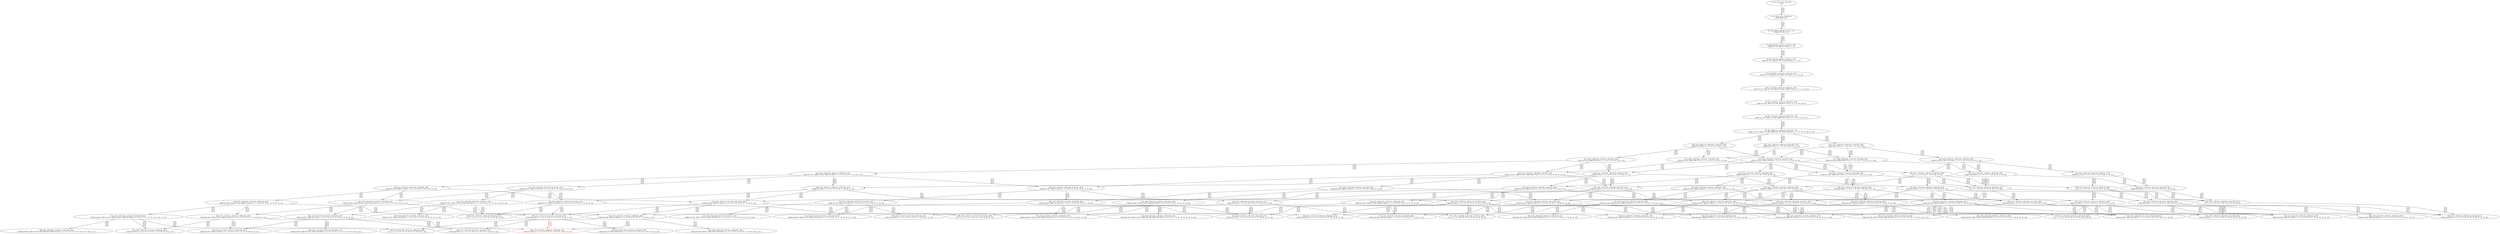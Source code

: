 digraph {
	S0[label="S0: [0, 0] [0, 0] [0, 0] [0, 0] \n{}{}"];
	S1[label="S1: [0, 0] [0, 0] [0, 0] [48, 61] \n{T0J0:48-61}{1}"];
	S2[label="S2: [48, 48] [48, 48] [48, 61] [87, 110] \n{T0J1:87-110}{1, 2}"];
	S3[label="S3: [48, 48] [48, 61] [87, 110] [123, 155] \n{T0J1:87-110, T0J2:123-155}{1, 2, 3}"];
	S4[label="S4: [48, 61] [54, 69] [87, 110] [123, 155] \n{T0J1:87-110, T0J2:123-155, T0J14:54-69}{1, 2, 3, 15}"];
	S5[label="S5: [54, 69] [87, 110] [115, 146] [123, 155] \n{T0J1:87-110, T0J2:123-155, T0J15:115-146}{1, 2, 3, 15, 16}"];
	S6[label="S6: [71, 91] [87, 110] [115, 146] [123, 155] \n{T0J1:87-110, T0J2:123-155, T0J15:115-146, T0J18:71-91}{1, 2, 3, 15, 16, 19}"];
	S7[label="S7: [87, 110] [87, 112] [115, 146] [123, 155] \n{T0J2:123-155, T0J15:115-146, T0J19:87-112}{1, 2, 3, 15, 16, 19, 20}"];
	S8[label="S8: [87, 112] [115, 146] [123, 155] [142, 179] \n{T0J2:123-155, T0J15:115-146, T0J20:142-179}{1, 2, 3, 15, 16, 19, 20, 21}"];
	S9[label="S9: [99, 128] [115, 146] [123, 155] [142, 179] \n{T0J2:123-155, T0J15:115-146, T0J20:142-179, T0J21:99-128}{1, 2, 3, 15, 16, 19, 20, 21, 22}"];
	S10[label="S10: [123, 146] [123, 146] [142, 179] [152, 183] \n{T0J3:152-183}{1, 2, 3, 4, 15, 16, 19, 20, 21, 22}"];
	S11[label="S11: [115, 146] [123, 155] [142, 179] [153, 194] \n{T0J16:153-194}{1, 2, 3, 15, 16, 17, 19, 20, 21, 22}"];
	S12[label="S12: [142, 145] [142, 146] [142, 155] [166, 175] \n{T0J25:166-175}{1, 2, 3, 15, 16, 19, 20, 21, 22, 26}"];
	S13[label="S13: [123, 146] [142, 179] [152, 183] [191, 232] \n{T0J3:152-183, T0J8:191-232}{1, 2, 3, 4, 9, 15, 16, 19, 20, 21, 22}"];
	S14[label="S14: [123, 155] [142, 179] [152, 183] [153, 194] \n{T0J3:152-183, T0J16:153-194}{1, 2, 3, 4, 15, 16, 17, 19, 20, 21, 22}"];
	S15[label="S15: [142, 146] [142, 175] [152, 179] [166, 183] \n{T0J3:152-183, T0J25:166-175}{1, 2, 3, 4, 15, 16, 19, 20, 21, 22, 26}"];
	S16[label="S16: [123, 155] [131, 166] [142, 179] [153, 194] \n{T0J16:153-194, T0J17:131-166}{1, 2, 3, 15, 16, 17, 18, 19, 20, 21, 22}"];
	S17[label="S17: [142, 155] [142, 175] [153, 179] [166, 194] \n{T0J16:153-194, T0J25:166-175}{1, 2, 3, 15, 16, 17, 19, 20, 21, 22, 26}"];
	S18[label="S18: [142, 179] [152, 183] [153, 184] [191, 232] \n{T0J3:152-183, T0J8:191-232, T0J9:153-184}{1, 2, 3, 4, 9, 10, 15, 16, 19, 20, 21, 22}"];
	S19[label="S19: [142, 179] [152, 183] [153, 194] [191, 241] \n{T0J8:191-241}{1, 2, 3, 4, 9, 15, 16, 17, 19, 20, 21, 22}"];
	S20[label="S20: [142, 175] [152, 179] [166, 183] [191, 232] \n{T0J3:152-183, T0J8:191-232, T0J25:166-175}{1, 2, 3, 4, 9, 15, 16, 19, 20, 21, 22, 26}"];
	S21[label="S21: [152, 155] [152, 179] [153, 194] [220, 240] \n{T0J4:220-240}{1, 2, 3, 4, 5, 15, 16, 17, 19, 20, 21, 22}"];
	S22[label="S22: [131, 174] [142, 179] [152, 192] [153, 194] \n{}{1, 2, 3, 4, 15, 16, 17, 18, 19, 20, 21, 22}"];
	S23[label="S23: [142, 175] [152, 179] [153, 192] [166, 194] \n{T0J3:152-192, T0J25:166-175}{1, 2, 3, 4, 15, 16, 17, 19, 20, 21, 22, 26}"];
	S24[label="S24: [153, 154] [153, 154] [153, 155] [153, 179] \n{T0J24:153-155}{1, 2, 3, 15, 16, 17, 18, 19, 20, 21, 22, 25}"];
	S25[label="S25: [142, 174] [142, 179] [153, 184] [166, 194] \n{T0J25:166-184}{1, 2, 3, 15, 16, 17, 18, 19, 20, 21, 22, 26}"];
	S26[label="S26: [152, 179] [153, 184] [191, 232] [220, 264] \n{T0J4:220-264, T0J8:191-232}{1, 2, 3, 4, 5, 9, 10, 15, 16, 19, 20, 21, 22}"];
	S27[label="S27: [153, 179] [153, 183] [179, 212] [191, 232] \n{T0J8:191-232, T0J10:179-212}{1, 2, 3, 4, 9, 10, 11, 15, 16, 19, 20, 21, 22}"];
	S28[label="S28: [152, 183] [153, 194] [172, 227] [191, 241] \n{T0J8:191-241}{1, 2, 3, 4, 9, 10, 15, 16, 17, 19, 20, 21, 22}"];
	S29[label="S29: [152, 179] [153, 183] [166, 213] [191, 232] \n{T0J8:191-232, T0J9:153-213}{1, 2, 3, 4, 9, 10, 15, 16, 19, 20, 21, 22, 26}"];
	S30[label="S30: [152, 183] [153, 194] [191, 241] [220, 264] \n{T0J4:220-264, T0J8:191-241}{1, 2, 3, 4, 5, 9, 15, 16, 17, 19, 20, 21, 22}"];
	S31[label="S31: [142, 179] [152, 192] [153, 194] [191, 260] \n{T0J8:191-260}{1, 2, 3, 4, 9, 15, 16, 17, 18, 19, 20, 21, 22}"];
	S32[label="S32: [152, 179] [153, 192] [166, 202] [191, 261] \n{T0J8:191-261}{1, 2, 3, 4, 9, 15, 16, 17, 19, 20, 21, 22, 26}"];
	S33[label="S33: [152, 175] [166, 179] [191, 232] [220, 260] \n{T0J4:220-260, T0J8:191-232}{1, 2, 3, 4, 5, 9, 15, 16, 19, 20, 21, 22, 26}"];
	S34[label="S34: [152, 179] [153, 194] [212, 230] [220, 240] \n{T0J4:220-240, T0J5:212-230}{1, 2, 3, 4, 5, 6, 15, 16, 17, 19, 20, 21, 22}"];
	S35[label="S35: [152, 179] [152, 192] [153, 194] [220, 259] \n{T0J4:220-259}{1, 2, 3, 4, 5, 15, 16, 17, 18, 19, 20, 21, 22}"];
	S36[label="S36: [153, 155] [153, 179] [153, 192] [153, 194] \n{}{1, 2, 3, 4, 15, 16, 17, 18, 19, 20, 21, 22, 25}"];
	S37[label="S37: [142, 179] [152, 184] [153, 194] [166, 211] \n{}{1, 2, 3, 4, 15, 16, 17, 18, 19, 20, 21, 22, 26}"];
	S38[label="S38: [152, 175] [153, 179] [166, 194] [220, 260] \n{T0J4:220-260}{1, 2, 3, 4, 5, 15, 16, 17, 19, 20, 21, 22, 26}"];
	S39[label="S39: [153, 155] [153, 179] [153, 184] [166, 194] \n{T0J25:166-184}{1, 2, 3, 15, 16, 17, 18, 19, 20, 21, 22, 25, 26}"];
	S40[label="S40: [153, 184] [191, 232] [212, 254] [220, 264] \n{T0J4:220-264, T0J5:212-254, T0J8:191-232}{1, 2, 3, 4, 5, 6, 9, 10, 15, 16, 19, 20, 21, 22}"];
	S41[label="S41: [153, 184] [179, 212] [191, 232] [220, 264] \n{T0J4:220-264, T0J8:191-232, T0J10:179-212}{1, 2, 3, 4, 5, 9, 10, 11, 15, 16, 19, 20, 21, 22}"];
	S42[label="S42: [153, 194] [172, 227] [191, 241] [220, 268] \n{T0J4:220-268, T0J8:191-241}{1, 2, 3, 4, 5, 9, 10, 15, 16, 17, 19, 20, 21, 22}"];
	S43[label="S43: [153, 182] [155, 183] [179, 212] [191, 232] \n{T0J8:191-232, T0J10:179-212, T0J11:155-182}{1, 2, 3, 4, 9, 10, 11, 12, 15, 16, 19, 20, 21, 22}"];
	S44[label="S44: [153, 194] [172, 216] [179, 227] [191, 241] \n{T0J8:191-241, T0J10:179-216}{1, 2, 3, 4, 9, 10, 11, 15, 16, 17, 19, 20, 21, 22}"];
	S45[label="S45: [152, 194] [153, 203] [172, 227] [191, 260] \n{T0J8:191-260}{1, 2, 3, 4, 9, 10, 15, 16, 17, 18, 19, 20, 21, 22}"];
	S46[label="S46: [153, 183] [166, 213] [191, 232] [220, 264] \n{T0J4:220-264, T0J8:191-232}{1, 2, 3, 4, 5, 9, 10, 15, 16, 19, 20, 21, 22, 26}"];
	S47[label="S47: [153, 179] [166, 183] [179, 212] [191, 232] \n{T0J8:191-232, T0J10:179-212}{1, 2, 3, 4, 9, 10, 11, 15, 16, 19, 20, 21, 22, 26}"];
	S48[label="S48: [153, 192] [166, 213] [182, 227] [191, 261] \n{T0J8:191-261}{1, 2, 3, 4, 9, 10, 15, 16, 17, 19, 20, 21, 22, 26}"];
	S49[label="S49: [153, 194] [191, 241] [212, 258] [220, 265] \n{T0J4:220-264, T0J5:212-258, T0J8:191-265}{1, 2, 3, 4, 5, 6, 9, 15, 16, 17, 19, 20, 21, 22}"];
	S50[label="S50: [152, 192] [153, 194] [191, 260] [220, 265] \n{T0J4:220-264, T0J8:191-265}{1, 2, 3, 4, 5, 9, 15, 16, 17, 18, 19, 20, 21, 22}"];
	S51[label="S51: [153, 179] [153, 192] [153, 194] [191, 260] \n{T0J8:191-260}{1, 2, 3, 4, 9, 15, 16, 17, 18, 19, 20, 21, 22, 25}"];
	S52[label="S52: [152, 184] [153, 194] [166, 211] [191, 265] \n{T0J8:191-265}{1, 2, 3, 4, 9, 15, 16, 17, 18, 19, 20, 21, 22, 26}"];
	S53[label="S53: [153, 192] [166, 202] [191, 261] [220, 264] \n{T0J4:220-264, T0J8:191-261}{1, 2, 3, 4, 5, 9, 15, 16, 17, 19, 20, 21, 22, 26}"];
	S54[label="S54: [166, 179] [191, 232] [212, 250] [220, 260] \n{T0J4:220-260, T0J5:212-250, T0J8:191-232}{1, 2, 3, 4, 5, 6, 9, 15, 16, 19, 20, 21, 22, 26}"];
	S55[label="S55: [153, 182] [154, 194] [212, 230] [220, 240] \n{T0J4:220-240, T0J5:212-230, T0J6:154-182}{1, 2, 3, 4, 5, 6, 7, 15, 16, 17, 19, 20, 21, 22}"];
	S56[label="S56: [152, 192] [153, 194] [212, 254] [220, 259] \n{T0J4:220-259, T0J5:212-254}{1, 2, 3, 4, 5, 6, 15, 16, 17, 18, 19, 20, 21, 22}"];
	S57[label="S57: [153, 179] [153, 192] [153, 194] [220, 259] \n{T0J4:220-259}{1, 2, 3, 4, 5, 15, 16, 17, 18, 19, 20, 21, 22, 25}"];
	S58[label="S58: [152, 184] [153, 194] [166, 211] [220, 264] \n{T0J4:220-264}{1, 2, 3, 4, 5, 15, 16, 17, 18, 19, 20, 21, 22, 26}"];
	S59[label="S59: [153, 179] [153, 184] [153, 194] [166, 211] \n{}{1, 2, 3, 4, 15, 16, 17, 18, 19, 20, 21, 22, 25, 26}"];
	S60[label="S60: [153, 179] [166, 194] [212, 250] [220, 260] \n{T0J4:220-260, T0J5:212-250}{1, 2, 3, 4, 5, 6, 15, 16, 17, 19, 20, 21, 22, 26}"];
	S61[label="S61: [155, 187] [191, 232] [212, 254] [220, 264] \n{T0J4:220-264, T0J5:212-254, T0J6:155-187, T0J8:191-232}{1, 2, 3, 4, 5, 6, 7, 9, 10, 15, 16, 19, 20, 21, 22}"];
	S62[label="S62: [179, 217] [191, 232] [212, 259] [220, 264] \n{T0J4:220-264, T0J5:212-259, T0J8:191-232}{1, 2, 3, 4, 5, 6, 9, 10, 11, 15, 16, 19, 20, 21, 22}"];
	S63[label="S63: [172, 232] [191, 241] [212, 268] [220, 269] \n{T0J4:220-268, T0J5:212-269}{1, 2, 3, 4, 5, 6, 9, 10, 15, 16, 17, 19, 20, 21, 22}"];
	S64[label="S64: [155, 187] [179, 212] [191, 232] [220, 267] \n{T0J4:220-267, T0J8:191-232}{1, 2, 3, 4, 5, 9, 10, 11, 12, 15, 16, 19, 20, 21, 22}"];
	S65[label="S65: [172, 227] [179, 232] [191, 241] [220, 279] \n{T0J4:220-279}{1, 2, 3, 4, 5, 9, 10, 11, 15, 16, 17, 19, 20, 21, 22}"];
	S66[label="S66: [153, 214] [172, 230] [191, 260] [220, 279] \n{T0J4:220-279}{1, 2, 3, 4, 5, 9, 10, 15, 16, 17, 18, 19, 20, 21, 22}"];
	S67[label="S67: [155, 183] [179, 212] [191, 232] [214, 259] \n{T0J8:191-232, T0J12:214-259}{1, 2, 3, 4, 9, 10, 11, 12, 13, 15, 16, 19, 20, 21, 22}"];
	S68[label="S68: [155, 197] [172, 216] [179, 230] [191, 241] \n{}{1, 2, 3, 4, 9, 10, 11, 12, 15, 16, 17, 19, 20, 21, 22}"];
	S69[label="S69: [153, 214] [172, 227] [179, 227] [191, 260] \n{}{1, 2, 3, 4, 9, 10, 11, 15, 16, 17, 18, 19, 20, 21, 22}"];
	S70[label="S70: [153, 195] [153, 203] [172, 227] [191, 260] \n{}{1, 2, 3, 4, 9, 10, 15, 16, 17, 18, 19, 20, 21, 22, 25}"];
	S71[label="S71: [153, 212] [166, 224] [176, 227] [191, 265] \n{}{1, 2, 3, 4, 9, 10, 15, 16, 17, 18, 19, 20, 21, 22, 26}"];
	S72[label="S72: [166, 217] [191, 232] [212, 258] [220, 264] \n{T0J4:220-264, T0J5:212-258, T0J8:191-232}{1, 2, 3, 4, 5, 6, 9, 10, 15, 16, 19, 20, 21, 22, 26}"];
	S73[label="S73: [166, 213] [179, 216] [191, 232] [220, 264] \n{T0J4:220-264, T0J8:191-232, T0J10:179-216}{1, 2, 3, 4, 5, 9, 10, 11, 15, 16, 19, 20, 21, 22, 26}"];
	S74[label="S74: [166, 213] [182, 231] [191, 261] [220, 277] \n{T0J4:220-277}{1, 2, 3, 4, 5, 9, 10, 15, 16, 17, 19, 20, 21, 22, 26}"];
	S75[label="S75: [155, 182] [166, 183] [179, 212] [191, 232] \n{T0J8:191-232, T0J10:179-212, T0J11:155-182}{1, 2, 3, 4, 9, 10, 11, 12, 15, 16, 19, 20, 21, 22, 26}"];
	S76[label="S76: [166, 213] [179, 225] [182, 227] [191, 261] \n{T0J10:179-225}{1, 2, 3, 4, 9, 10, 11, 15, 16, 17, 19, 20, 21, 22, 26}"];
	S77[label="S77: [154, 197] [191, 241] [212, 258] [220, 268] \n{T0J4:220-264, T0J5:212-258}{1, 2, 3, 4, 5, 6, 7, 9, 15, 16, 17, 19, 20, 21, 22}"];
	S78[label="S78: [153, 194] [191, 260] [212, 265] [220, 278] \n{T0J4:220-264, T0J5:212-267}{1, 2, 3, 4, 5, 6, 9, 15, 16, 17, 18, 19, 20, 21, 22}"];
	S79[label="S79: [153, 192] [153, 194] [191, 260] [220, 265] \n{T0J4:220-264, T0J8:191-265}{1, 2, 3, 4, 5, 9, 15, 16, 17, 18, 19, 20, 21, 22, 25}"];
	S80[label="S80: [153, 194] [166, 211] [191, 265] [220, 270] \n{T0J4:220-269, T0J8:191-270}{1, 2, 3, 4, 5, 9, 15, 16, 17, 18, 19, 20, 21, 22, 26}"];
	S81[label="S81: [153, 184] [153, 194] [166, 211] [191, 265] \n{T0J8:191-265}{1, 2, 3, 4, 9, 15, 16, 17, 18, 19, 20, 21, 22, 25, 26}"];
	S82[label="S82: [166, 202] [191, 261] [213, 264] [220, 267] \n{T0J4:220-264, T0J5:212-267}{1, 2, 3, 4, 5, 6, 9, 15, 16, 17, 19, 20, 21, 22, 26}"];
	S83[label="S83: [168, 182] [191, 232] [212, 250] [220, 260] \n{T0J4:220-260, T0J5:212-250, T0J6:168-182, T0J8:191-232}{1, 2, 3, 4, 5, 6, 7, 9, 15, 16, 19, 20, 21, 22, 26}"];
	S84[label="S84: [154, 194] [186, 224] [212, 230] [220, 240] \n{T0J4:220-240, T0J5:212-230, T0J7:186-224}{1, 2, 3, 4, 5, 6, 7, 8, 15, 16, 17, 19, 20, 21, 22}"];
	S85[label="S85: [153, 194] [154, 195] [212, 254] [220, 259] \n{T0J4:220-259, T0J5:212-254, T0J6:154-195}{1, 2, 3, 4, 5, 6, 7, 15, 16, 17, 18, 19, 20, 21, 22}"];
	S86[label="S86: [153, 192] [153, 194] [212, 254] [220, 259] \n{T0J4:220-259, T0J5:212-254}{1, 2, 3, 4, 5, 6, 15, 16, 17, 18, 19, 20, 21, 22, 25}"];
	S87[label="S87: [153, 194] [166, 211] [212, 259] [220, 264] \n{T0J4:220-264, T0J5:212-259}{1, 2, 3, 4, 5, 6, 15, 16, 17, 18, 19, 20, 21, 22, 26}"];
	S88[label="S88: [153, 184] [153, 194] [166, 211] [220, 264] \n{T0J4:220-264}{1, 2, 3, 4, 5, 15, 16, 17, 18, 19, 20, 21, 22, 25, 26}"];
	S89[label="S89: [155, 182] [166, 194] [212, 250] [220, 260] \n{T0J4:220-260, T0J5:212-250, T0J6:155-182}{1, 2, 3, 4, 5, 6, 7, 15, 16, 17, 19, 20, 21, 22, 26}"];
	S90[label="S90: [188, 229] [191, 232] [212, 254] [220, 264] \n{T0J4:220-264, T0J5:212-254, T0J7:188-229, T0J8:191-232}{1, 2, 3, 4, 5, 6, 7, 8, 9, 10, 15, 16, 19, 20, 21, 22}"];
	S91[label="S91: [181, 220] [191, 232] [212, 259] [220, 264] \n{T0J4:220-264}{1, 2, 3, 4, 5, 6, 7, 9, 10, 11, 15, 16, 19, 20, 21, 22}"];
	S92[label="S92: [174, 235] [191, 241] [212, 268] [220, 269] \n{}{1, 2, 3, 4, 5, 6, 7, 9, 10, 15, 16, 17, 19, 20, 21, 22}"];
	S93[label="S93: [179, 213] [191, 232] [212, 262] [220, 267] \n{T0J4:220-267, T0J5:212-262}{1, 2, 3, 4, 5, 6, 9, 10, 11, 12, 15, 16, 19, 20, 21, 22}"];
	S94[label="S94: [179, 241] [191, 258] [212, 279] [220, 302] \n{T0J5:212-302}{1, 2, 3, 4, 5, 6, 9, 10, 11, 15, 16, 17, 19, 20, 21, 22}"];
	S95[label="S95: [188, 230] [191, 241] [212, 268] [220, 269] \n{T0J4:220-268, T0J5:212-269, T0J17:188-230}{1, 2, 3, 4, 5, 6, 9, 10, 15, 16, 17, 18, 19, 20, 21, 22}"];
	S96[label="S96: [179, 212] [191, 232] [216, 264] [220, 267] \n{T0J4:220-267, T0J8:191-232, T0J12:216-264}{1, 2, 3, 4, 5, 9, 10, 11, 12, 13, 15, 16, 19, 20, 21, 22}"];
	S97[label="S97: [174, 213] [179, 232] [191, 241] [220, 279] \n{T0J4:220-279}{1, 2, 3, 4, 5, 9, 10, 11, 12, 15, 16, 17, 19, 20, 21, 22}"];
	S98[label="S98: [179, 230] [188, 232] [191, 241] [220, 279] \n{T0J4:220-279, T0J17:188-230}{1, 2, 3, 4, 5, 9, 10, 11, 15, 16, 17, 18, 19, 20, 21, 22}"];
	S0 -> S1[label="T0 J0\nDL=300\nES=0\nLS=0\nEF=48\nLF=61",fontsize=8];
	S1 -> S2[label="T0 J1\nDL=300\nES=48\nLS=61\nEF=87\nLF=110",fontsize=8];
	S2 -> S3[label="T0 J2\nDL=300\nES=48\nLS=61\nEF=123\nLF=155",fontsize=8];
	S3 -> S4[label="T0 J14\nDL=300\nES=48\nLS=61\nEF=54\nLF=69",fontsize=8];
	S4 -> S5[label="T0 J15\nDL=300\nES=54\nLS=69\nEF=115\nLF=146",fontsize=8];
	S5 -> S6[label="T0 J18\nDL=300\nES=54\nLS=69\nEF=71\nLF=91",fontsize=8];
	S6 -> S7[label="T0 J19\nDL=300\nES=71\nLS=91\nEF=87\nLF=112",fontsize=8];
	S7 -> S8[label="T0 J20\nDL=300\nES=87\nLS=110\nEF=142\nLF=179",fontsize=8];
	S8 -> S9[label="T0 J21\nDL=300\nES=87\nLS=112\nEF=99\nLF=128",fontsize=8];
	S9 -> S10[label="T0 J3\nDL=300\nES=123\nLS=146\nEF=152\nLF=183",fontsize=8];
	S9 -> S11[label="T0 J16\nDL=300\nES=115\nLS=146\nEF=153\nLF=194",fontsize=8];
	S9 -> S12[label="T0 J25\nDL=300\nES=142\nLS=145\nEF=166\nLF=175",fontsize=8];
	S10 -> S13[label="T0 J8\nDL=300\nES=123\nLS=146\nEF=191\nLF=232",fontsize=8];
	S10 -> S14[label="T0 J16\nDL=300\nES=123\nLS=146\nEF=161\nLF=194",fontsize=8];
	S10 -> S15[label="T0 J25\nDL=300\nES=142\nLS=145\nEF=166\nLF=175",fontsize=8];
	S11 -> S14[label="T0 J3\nDL=300\nES=123\nLS=146\nEF=152\nLF=183",fontsize=8];
	S11 -> S16[label="T0 J17\nDL=300\nES=115\nLS=146\nEF=131\nLF=166",fontsize=8];
	S11 -> S17[label="T0 J25\nDL=300\nES=142\nLS=145\nEF=166\nLF=175",fontsize=8];
	S12 -> S15[label="T0 J3\nDL=300\nES=142\nLS=146\nEF=171\nLF=183",fontsize=8];
	S12 -> S17[label="T0 J16\nDL=300\nES=142\nLS=146\nEF=180\nLF=194",fontsize=8];
	S13 -> S18[label="T0 J9\nDL=300\nES=123\nLS=146\nEF=153\nLF=184",fontsize=8];
	S13 -> S19[label="T0 J16\nDL=300\nES=123\nLS=146\nEF=161\nLF=194",fontsize=8];
	S13 -> S20[label="T0 J25\nDL=300\nES=142\nLS=145\nEF=166\nLF=175",fontsize=8];
	S14 -> S21[label="T0 J4\nDL=300\nES=152\nLS=155\nEF=220\nLF=240",fontsize=8];
	S14 -> S19[label="T0 J8\nDL=300\nES=123\nLS=155\nEF=191\nLF=241",fontsize=8];
	S14 -> S22[label="T0 J17\nDL=300\nES=123\nLS=154\nEF=139\nLF=174",fontsize=8];
	S14 -> S23[label="T0 J25\nDL=300\nES=142\nLS=145\nEF=166\nLF=175",fontsize=8];
	S15 -> S20[label="T0 J8\nDL=300\nES=142\nLS=146\nEF=210\nLF=232",fontsize=8];
	S15 -> S23[label="T0 J16\nDL=300\nES=142\nLS=146\nEF=180\nLF=194",fontsize=8];
	S16 -> S22[label="T0 J3\nDL=300\nES=123\nLS=155\nEF=152\nLF=192",fontsize=8];
	S16 -> S24[label="T0 J24\nDL=300\nES=153\nLS=154\nEF=153\nLF=155",fontsize=8];
	S16 -> S25[label="T0 J25\nDL=300\nES=142\nLS=154\nEF=166\nLF=184",fontsize=8];
	S17 -> S23[label="T0 J3\nDL=300\nES=142\nLS=155\nEF=171\nLF=192",fontsize=8];
	S17 -> S25[label="T0 J17\nDL=300\nES=142\nLS=154\nEF=158\nLF=174",fontsize=8];
	S18 -> S26[label="T0 J4\nDL=300\nES=152\nLS=179\nEF=220\nLF=264",fontsize=8];
	S18 -> S27[label="T0 J10\nDL=300\nES=153\nLS=179\nEF=179\nLF=212",fontsize=8];
	S18 -> S28[label="T0 J16\nDL=300\nES=142\nLS=179\nEF=180\nLF=227",fontsize=8];
	S18 -> S29[label="T0 J25\nDL=300\nES=142\nLS=145\nEF=166\nLF=175",fontsize=8];
	S19 -> S30[label="T0 J4\nDL=300\nES=152\nLS=179\nEF=220\nLF=264",fontsize=8];
	S19 -> S28[label="T0 J9\nDL=300\nES=142\nLS=179\nEF=172\nLF=217",fontsize=8];
	S19 -> S31[label="T0 J17\nDL=300\nES=142\nLS=154\nEF=158\nLF=174",fontsize=8];
	S19 -> S32[label="T0 J25\nDL=300\nES=142\nLS=145\nEF=166\nLF=175",fontsize=8];
	S20 -> S33[label="T0 J4\nDL=300\nES=152\nLS=175\nEF=220\nLF=260",fontsize=8];
	S20 -> S29[label="T0 J9\nDL=300\nES=142\nLS=175\nEF=172\nLF=213",fontsize=8];
	S20 -> S32[label="T0 J16\nDL=300\nES=142\nLS=154\nEF=180\nLF=202",fontsize=8];
	S21 -> S34[label="T0 J5\nDL=300\nES=152\nLS=155\nEF=212\nLF=230",fontsize=8];
	S21 -> S30[label="T0 J8\nDL=300\nES=152\nLS=155\nEF=220\nLF=241",fontsize=8];
	S21 -> S35[label="T0 J17\nDL=300\nES=152\nLS=154\nEF=168\nLF=174",fontsize=8];
	S22 -> S35[label="T0 J4\nDL=300\nES=152\nLS=174\nEF=220\nLF=259",fontsize=8];
	S22 -> S31[label="T0 J8\nDL=300\nES=131\nLS=174\nEF=199\nLF=260",fontsize=8];
	S22 -> S36[label="T0 J24\nDL=300\nES=153\nLS=154\nEF=153\nLF=155",fontsize=8];
	S22 -> S37[label="T0 J25\nDL=300\nES=142\nLS=154\nEF=166\nLF=184",fontsize=8];
	S23 -> S38[label="T0 J4\nDL=300\nES=152\nLS=175\nEF=220\nLF=260",fontsize=8];
	S23 -> S32[label="T0 J8\nDL=300\nES=142\nLS=175\nEF=210\nLF=261",fontsize=8];
	S23 -> S37[label="T0 J17\nDL=300\nES=142\nLS=154\nEF=158\nLF=174",fontsize=8];
	S24 -> S36[label="T0 J3\nDL=300\nES=153\nLS=155\nEF=182\nLF=192",fontsize=8];
	S24 -> S39[label="T0 J25\nDL=300\nES=153\nLS=154\nEF=177\nLF=184",fontsize=8];
	S25 -> S37[label="T0 J3\nDL=300\nES=142\nLS=174\nEF=171\nLF=211",fontsize=8];
	S25 -> S39[label="T0 J24\nDL=300\nES=153\nLS=154\nEF=153\nLF=155",fontsize=8];
	S26 -> S40[label="T0 J5\nDL=300\nES=152\nLS=179\nEF=212\nLF=254",fontsize=8];
	S26 -> S41[label="T0 J10\nDL=300\nES=153\nLS=179\nEF=179\nLF=212",fontsize=8];
	S26 -> S42[label="T0 J16\nDL=300\nES=152\nLS=179\nEF=190\nLF=227",fontsize=8];
	S27 -> S41[label="T0 J4\nDL=300\nES=153\nLS=179\nEF=221\nLF=264",fontsize=8];
	S27 -> S43[label="T0 J11\nDL=300\nES=153\nLS=179\nEF=155\nLF=182",fontsize=8];
	S27 -> S44[label="T0 J16\nDL=300\nES=153\nLS=179\nEF=191\nLF=227",fontsize=8];
	S28 -> S42[label="T0 J4\nDL=300\nES=152\nLS=183\nEF=220\nLF=268",fontsize=8];
	S28 -> S44[label="T0 J10\nDL=300\nES=153\nLS=183\nEF=179\nLF=216",fontsize=8];
	S28 -> S45[label="T0 J17\nDL=300\nES=152\nLS=183\nEF=168\nLF=203",fontsize=8];
	S29 -> S46[label="T0 J4\nDL=300\nES=152\nLS=179\nEF=220\nLF=264",fontsize=8];
	S29 -> S47[label="T0 J10\nDL=300\nES=153\nLS=179\nEF=179\nLF=212",fontsize=8];
	S29 -> S48[label="T0 J16\nDL=300\nES=152\nLS=179\nEF=190\nLF=227",fontsize=8];
	S30 -> S49[label="T0 J5\nDL=300\nES=152\nLS=183\nEF=212\nLF=258",fontsize=8];
	S30 -> S42[label="T0 J9\nDL=300\nES=152\nLS=183\nEF=182\nLF=221",fontsize=8];
	S30 -> S50[label="T0 J17\nDL=300\nES=152\nLS=154\nEF=168\nLF=174",fontsize=8];
	S31 -> S50[label="T0 J4\nDL=300\nES=152\nLS=179\nEF=220\nLF=264",fontsize=8];
	S31 -> S45[label="T0 J9\nDL=300\nES=142\nLS=179\nEF=172\nLF=217",fontsize=8];
	S31 -> S51[label="T0 J24\nDL=300\nES=153\nLS=154\nEF=153\nLF=155",fontsize=8];
	S31 -> S52[label="T0 J25\nDL=300\nES=142\nLS=154\nEF=166\nLF=184",fontsize=8];
	S32 -> S53[label="T0 J4\nDL=300\nES=152\nLS=179\nEF=220\nLF=264",fontsize=8];
	S32 -> S48[label="T0 J9\nDL=300\nES=152\nLS=179\nEF=182\nLF=217",fontsize=8];
	S32 -> S52[label="T0 J17\nDL=300\nES=152\nLS=154\nEF=168\nLF=174",fontsize=8];
	S33 -> S54[label="T0 J5\nDL=300\nES=152\nLS=175\nEF=212\nLF=250",fontsize=8];
	S33 -> S46[label="T0 J9\nDL=300\nES=152\nLS=175\nEF=182\nLF=213",fontsize=8];
	S33 -> S53[label="T0 J16\nDL=300\nES=152\nLS=154\nEF=190\nLF=202",fontsize=8];
	S34 -> S55[label="T0 J6\nDL=300\nES=152\nLS=179\nEF=154\nLF=182",fontsize=8];
	S34 -> S49[label="T0 J8\nDL=300\nES=152\nLS=179\nEF=220\nLF=265",fontsize=8];
	S34 -> S56[label="T0 J17\nDL=300\nES=152\nLS=154\nEF=168\nLF=174",fontsize=8];
	S35 -> S56[label="T0 J5\nDL=300\nES=152\nLS=179\nEF=212\nLF=254",fontsize=8];
	S35 -> S50[label="T0 J8\nDL=300\nES=152\nLS=179\nEF=220\nLF=265",fontsize=8];
	S35 -> S57[label="T0 J24\nDL=300\nES=153\nLS=154\nEF=153\nLF=155",fontsize=8];
	S35 -> S58[label="T0 J25\nDL=300\nES=152\nLS=154\nEF=176\nLF=184",fontsize=8];
	S36 -> S57[label="T0 J4\nDL=300\nES=153\nLS=155\nEF=221\nLF=240",fontsize=8];
	S36 -> S51[label="T0 J8\nDL=300\nES=153\nLS=155\nEF=221\nLF=241",fontsize=8];
	S36 -> S59[label="T0 J25\nDL=300\nES=153\nLS=154\nEF=177\nLF=184",fontsize=8];
	S37 -> S58[label="T0 J4\nDL=300\nES=152\nLS=179\nEF=220\nLF=264",fontsize=8];
	S37 -> S52[label="T0 J8\nDL=300\nES=142\nLS=179\nEF=210\nLF=265",fontsize=8];
	S37 -> S59[label="T0 J24\nDL=300\nES=153\nLS=154\nEF=153\nLF=155",fontsize=8];
	S38 -> S60[label="T0 J5\nDL=300\nES=152\nLS=175\nEF=212\nLF=250",fontsize=8];
	S38 -> S53[label="T0 J8\nDL=300\nES=152\nLS=175\nEF=220\nLF=261",fontsize=8];
	S38 -> S58[label="T0 J17\nDL=300\nES=152\nLS=154\nEF=168\nLF=174",fontsize=8];
	S39 -> S59[label="T0 J3\nDL=300\nES=153\nLS=155\nEF=182\nLF=192",fontsize=8];
	S40 -> S61[label="T0 J6\nDL=300\nES=153\nLS=184\nEF=155\nLF=187",fontsize=8];
	S40 -> S62[label="T0 J10\nDL=300\nES=153\nLS=184\nEF=179\nLF=217",fontsize=8];
	S40 -> S63[label="T0 J16\nDL=300\nES=153\nLS=184\nEF=191\nLF=232",fontsize=8];
	S41 -> S62[label="T0 J5\nDL=300\nES=153\nLS=184\nEF=213\nLF=259",fontsize=8];
	S41 -> S64[label="T0 J11\nDL=300\nES=153\nLS=184\nEF=155\nLF=187",fontsize=8];
	S41 -> S65[label="T0 J16\nDL=300\nES=153\nLS=184\nEF=191\nLF=232",fontsize=8];
	S42 -> S63[label="T0 J5\nDL=300\nES=153\nLS=194\nEF=213\nLF=269",fontsize=8];
	S42 -> S65[label="T0 J10\nDL=300\nES=153\nLS=194\nEF=179\nLF=227",fontsize=8];
	S42 -> S66[label="T0 J17\nDL=300\nES=153\nLS=194\nEF=169\nLF=214",fontsize=8];
	S43 -> S64[label="T0 J4\nDL=300\nES=153\nLS=182\nEF=221\nLF=267",fontsize=8];
	S43 -> S67[label="T0 J12\nDL=300\nES=153\nLS=182\nEF=214\nLF=259",fontsize=8];
	S43 -> S68[label="T0 J16\nDL=300\nES=153\nLS=182\nEF=191\nLF=230",fontsize=8];
	S44 -> S65[label="T0 J4\nDL=300\nES=153\nLS=194\nEF=221\nLF=279",fontsize=8];
	S44 -> S68[label="T0 J11\nDL=300\nES=153\nLS=194\nEF=155\nLF=197",fontsize=8];
	S44 -> S69[label="T0 J17\nDL=300\nES=153\nLS=194\nEF=169\nLF=214",fontsize=8];
	S45 -> S66[label="T0 J4\nDL=300\nES=152\nLS=194\nEF=220\nLF=279",fontsize=8];
	S45 -> S69[label="T0 J10\nDL=300\nES=153\nLS=194\nEF=179\nLF=227",fontsize=8];
	S45 -> S70[label="T0 J24\nDL=300\nES=153\nLS=194\nEF=153\nLF=195",fontsize=8];
	S45 -> S71[label="T0 J25\nDL=300\nES=152\nLS=194\nEF=176\nLF=224",fontsize=8];
	S46 -> S72[label="T0 J5\nDL=300\nES=153\nLS=183\nEF=213\nLF=258",fontsize=8];
	S46 -> S73[label="T0 J10\nDL=300\nES=153\nLS=183\nEF=179\nLF=216",fontsize=8];
	S46 -> S74[label="T0 J16\nDL=300\nES=153\nLS=183\nEF=191\nLF=231",fontsize=8];
	S47 -> S73[label="T0 J4\nDL=300\nES=153\nLS=179\nEF=221\nLF=264",fontsize=8];
	S47 -> S75[label="T0 J11\nDL=300\nES=153\nLS=179\nEF=155\nLF=182",fontsize=8];
	S47 -> S76[label="T0 J16\nDL=300\nES=153\nLS=179\nEF=191\nLF=227",fontsize=8];
	S48 -> S74[label="T0 J4\nDL=300\nES=153\nLS=192\nEF=221\nLF=277",fontsize=8];
	S48 -> S76[label="T0 J10\nDL=300\nES=153\nLS=192\nEF=179\nLF=225",fontsize=8];
	S48 -> S71[label="T0 J17\nDL=300\nES=153\nLS=192\nEF=169\nLF=212",fontsize=8];
	S49 -> S77[label="T0 J6\nDL=300\nES=153\nLS=194\nEF=155\nLF=197",fontsize=8];
	S49 -> S63[label="T0 J9\nDL=300\nES=153\nLS=194\nEF=183\nLF=232",fontsize=8];
	S49 -> S78[label="T0 J17\nDL=300\nES=153\nLS=154\nEF=169\nLF=174",fontsize=8];
	S50 -> S78[label="T0 J5\nDL=300\nES=152\nLS=192\nEF=212\nLF=267",fontsize=8];
	S50 -> S66[label="T0 J9\nDL=300\nES=152\nLS=192\nEF=182\nLF=230",fontsize=8];
	S50 -> S79[label="T0 J24\nDL=300\nES=153\nLS=154\nEF=153\nLF=155",fontsize=8];
	S50 -> S80[label="T0 J25\nDL=300\nES=152\nLS=154\nEF=176\nLF=184",fontsize=8];
	S51 -> S79[label="T0 J4\nDL=300\nES=153\nLS=179\nEF=221\nLF=264",fontsize=8];
	S51 -> S70[label="T0 J9\nDL=300\nES=153\nLS=179\nEF=183\nLF=217",fontsize=8];
	S51 -> S81[label="T0 J25\nDL=300\nES=153\nLS=154\nEF=177\nLF=184",fontsize=8];
	S52 -> S80[label="T0 J4\nDL=300\nES=152\nLS=184\nEF=220\nLF=269",fontsize=8];
	S52 -> S71[label="T0 J9\nDL=300\nES=152\nLS=184\nEF=182\nLF=222",fontsize=8];
	S52 -> S81[label="T0 J24\nDL=300\nES=153\nLS=154\nEF=153\nLF=155",fontsize=8];
	S53 -> S82[label="T0 J5\nDL=300\nES=153\nLS=192\nEF=213\nLF=267",fontsize=8];
	S53 -> S74[label="T0 J9\nDL=300\nES=153\nLS=192\nEF=183\nLF=230",fontsize=8];
	S53 -> S80[label="T0 J17\nDL=300\nES=153\nLS=154\nEF=169\nLF=174",fontsize=8];
	S54 -> S83[label="T0 J6\nDL=300\nES=166\nLS=179\nEF=168\nLF=182",fontsize=8];
	S54 -> S72[label="T0 J9\nDL=300\nES=166\nLS=179\nEF=196\nLF=217",fontsize=8];
	S55 -> S84[label="T0 J7\nDL=300\nES=153\nLS=182\nEF=186\nLF=224",fontsize=8];
	S55 -> S77[label="T0 J8\nDL=300\nES=153\nLS=182\nEF=221\nLF=268",fontsize=8];
	S55 -> S85[label="T0 J17\nDL=300\nES=153\nLS=154\nEF=169\nLF=174",fontsize=8];
	S56 -> S85[label="T0 J6\nDL=300\nES=152\nLS=192\nEF=154\nLF=195",fontsize=8];
	S56 -> S78[label="T0 J8\nDL=300\nES=152\nLS=192\nEF=220\nLF=278",fontsize=8];
	S56 -> S86[label="T0 J24\nDL=300\nES=153\nLS=154\nEF=153\nLF=155",fontsize=8];
	S56 -> S87[label="T0 J25\nDL=300\nES=152\nLS=154\nEF=176\nLF=184",fontsize=8];
	S57 -> S86[label="T0 J5\nDL=300\nES=153\nLS=179\nEF=213\nLF=254",fontsize=8];
	S57 -> S79[label="T0 J8\nDL=300\nES=153\nLS=179\nEF=221\nLF=265",fontsize=8];
	S57 -> S88[label="T0 J25\nDL=300\nES=153\nLS=154\nEF=177\nLF=184",fontsize=8];
	S58 -> S87[label="T0 J5\nDL=300\nES=152\nLS=184\nEF=212\nLF=259",fontsize=8];
	S58 -> S80[label="T0 J8\nDL=300\nES=152\nLS=184\nEF=220\nLF=270",fontsize=8];
	S58 -> S88[label="T0 J24\nDL=300\nES=153\nLS=154\nEF=153\nLF=155",fontsize=8];
	S59 -> S88[label="T0 J4\nDL=300\nES=153\nLS=179\nEF=221\nLF=264",fontsize=8];
	S59 -> S81[label="T0 J8\nDL=300\nES=153\nLS=179\nEF=221\nLF=265",fontsize=8];
	S60 -> S89[label="T0 J6\nDL=300\nES=153\nLS=179\nEF=155\nLF=182",fontsize=8];
	S60 -> S82[label="T0 J8\nDL=300\nES=153\nLS=179\nEF=221\nLF=265",fontsize=8];
	S60 -> S87[label="T0 J17\nDL=300\nES=153\nLS=154\nEF=169\nLF=174",fontsize=8];
	S61 -> S90[label="T0 J7\nDL=300\nES=155\nLS=187\nEF=188\nLF=229",fontsize=8];
	S61 -> S91[label="T0 J10\nDL=300\nES=155\nLS=187\nEF=181\nLF=220",fontsize=8];
	S61 -> S92[label="T0 J16\nDL=300\nES=155\nLS=187\nEF=193\nLF=235",fontsize=8];
	S62 -> S91[label="T0 J6\nDL=300\nES=179\nLS=217\nEF=181\nLF=220",fontsize=8];
	S62 -> S93[label="T0 J11\nDL=300\nES=179\nLS=210\nEF=181\nLF=213",fontsize=8];
	S62 -> S94[label="T0 J16\nDL=300\nES=179\nLS=210\nEF=217\nLF=258",fontsize=8];
	S63 -> S92[label="T0 J6\nDL=300\nES=172\nLS=232\nEF=174\nLF=235",fontsize=8];
	S63 -> S94[label="T0 J10\nDL=300\nES=172\nLS=210\nEF=198\nLF=243",fontsize=8];
	S63 -> S95[label="T0 J17\nDL=300\nES=172\nLS=210\nEF=188\nLF=230",fontsize=8];
	S64 -> S93[label="T0 J5\nDL=300\nES=155\nLS=187\nEF=215\nLF=262",fontsize=8];
	S64 -> S96[label="T0 J12\nDL=300\nES=155\nLS=187\nEF=216\nLF=264",fontsize=8];
	S64 -> S97[label="T0 J16\nDL=300\nES=155\nLS=187\nEF=193\nLF=235",fontsize=8];
	S65 -> S94[label="T0 J5\nDL=300\nES=172\nLS=227\nEF=232\nLF=302",color=Red,fontcolor=Red,fontsize=8];
S94[color=Red];
	S65 -> S97[label="T0 J11\nDL=300\nES=172\nLS=210\nEF=174\nLF=213",fontsize=8];
	S65 -> S98[label="T0 J17\nDL=300\nES=172\nLS=210\nEF=188\nLF=230",fontsize=8];
}
